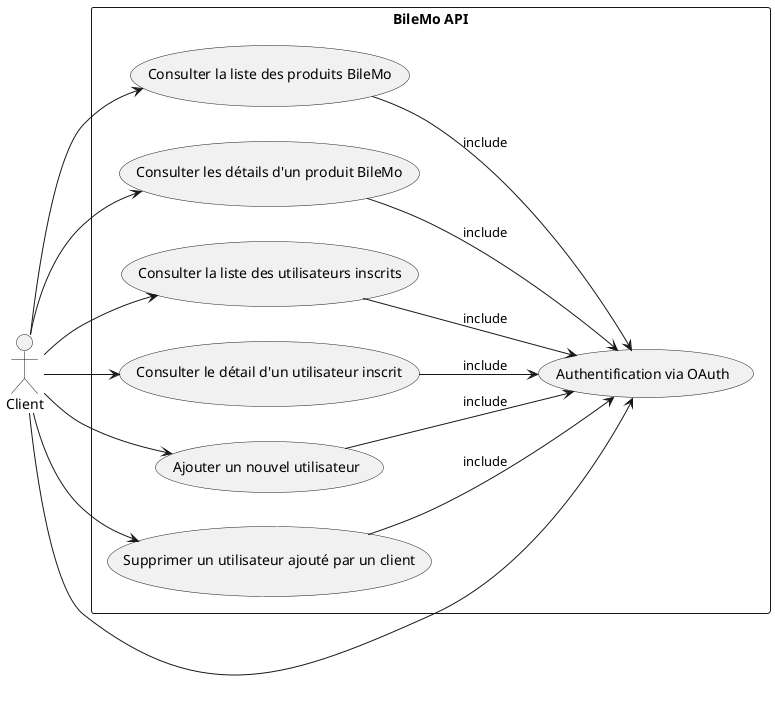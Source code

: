 @startuml
left to right direction
skinparam packageStyle rectangle

actor Client

rectangle "BileMo API" {
  usecase "Authentification via OAuth" as UC1
  usecase "Consulter la liste des produits BileMo" as UC2
  usecase "Consulter les détails d'un produit BileMo" as UC3
  usecase "Consulter la liste des utilisateurs inscrits" as UC4
  usecase "Consulter le détail d'un utilisateur inscrit" as UC5
  usecase "Ajouter un nouvel utilisateur" as UC6
  usecase "Supprimer un utilisateur ajouté par un client" as UC7

  Client --> UC1
  Client --> UC2
  Client --> UC3
  Client --> UC4
  Client --> UC5
  Client --> UC6
  Client --> UC7

  UC2 --> UC1 : include
  UC3 --> UC1 : include
  UC4 --> UC1 : include
  UC5 --> UC1 : include
  UC6 --> UC1 : include
  UC7 --> UC1 : include
}
@enduml
